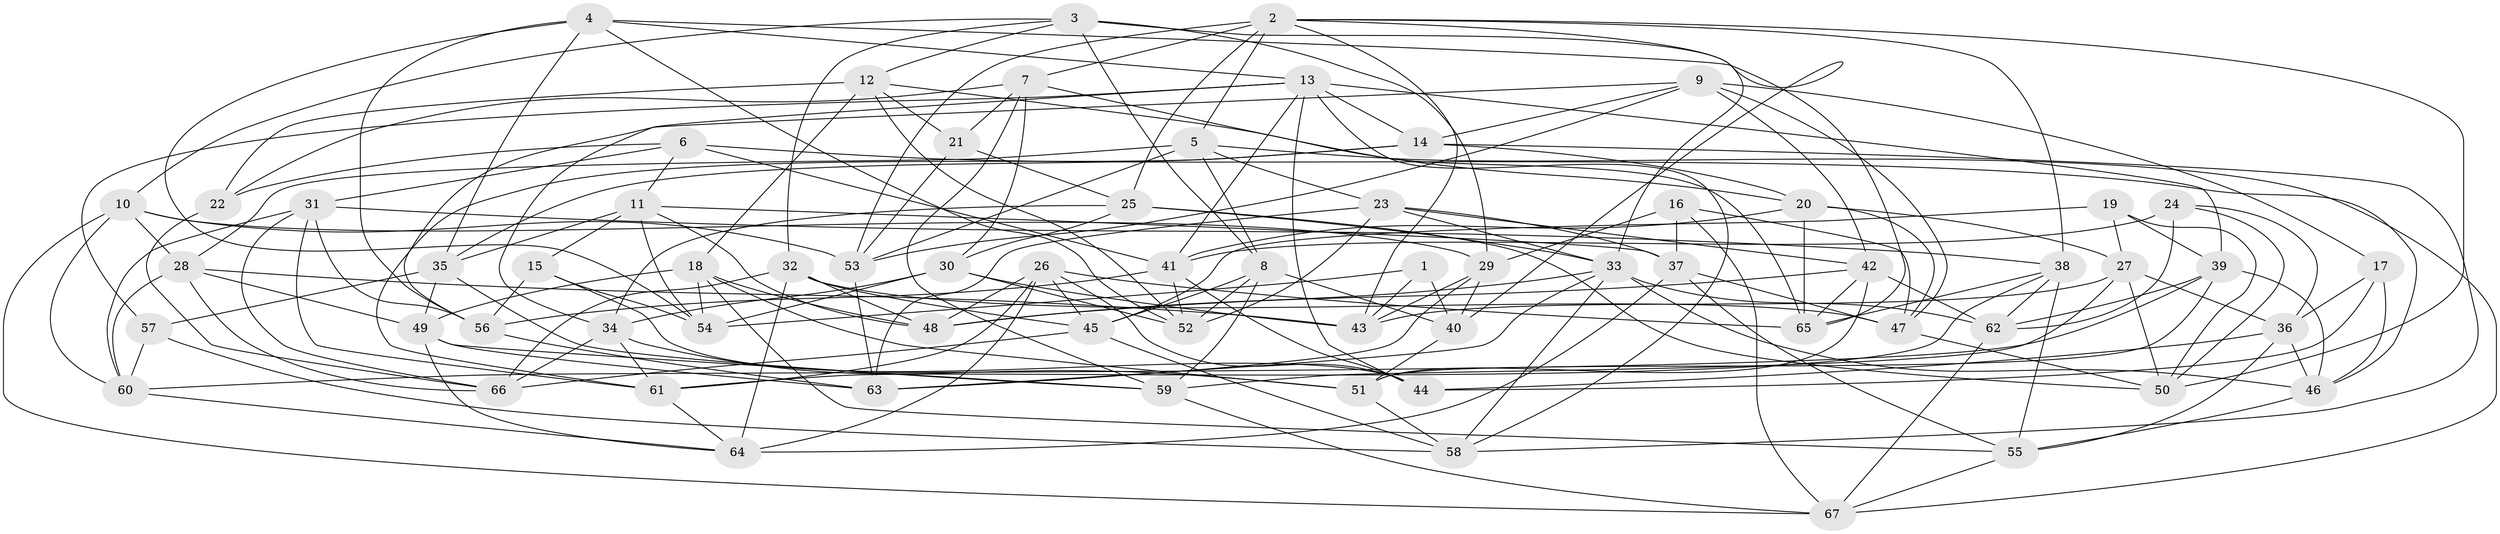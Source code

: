 // original degree distribution, {4: 1.0}
// Generated by graph-tools (version 1.1) at 2025/50/03/09/25 03:50:47]
// undirected, 67 vertices, 194 edges
graph export_dot {
graph [start="1"]
  node [color=gray90,style=filled];
  1;
  2;
  3;
  4;
  5;
  6;
  7;
  8;
  9;
  10;
  11;
  12;
  13;
  14;
  15;
  16;
  17;
  18;
  19;
  20;
  21;
  22;
  23;
  24;
  25;
  26;
  27;
  28;
  29;
  30;
  31;
  32;
  33;
  34;
  35;
  36;
  37;
  38;
  39;
  40;
  41;
  42;
  43;
  44;
  45;
  46;
  47;
  48;
  49;
  50;
  51;
  52;
  53;
  54;
  55;
  56;
  57;
  58;
  59;
  60;
  61;
  62;
  63;
  64;
  65;
  66;
  67;
  1 -- 40 [weight=2.0];
  1 -- 43 [weight=1.0];
  1 -- 54 [weight=1.0];
  2 -- 5 [weight=1.0];
  2 -- 7 [weight=1.0];
  2 -- 25 [weight=1.0];
  2 -- 38 [weight=1.0];
  2 -- 40 [weight=1.0];
  2 -- 43 [weight=1.0];
  2 -- 50 [weight=1.0];
  2 -- 53 [weight=1.0];
  3 -- 8 [weight=1.0];
  3 -- 10 [weight=1.0];
  3 -- 12 [weight=1.0];
  3 -- 29 [weight=1.0];
  3 -- 32 [weight=1.0];
  3 -- 33 [weight=1.0];
  4 -- 13 [weight=1.0];
  4 -- 35 [weight=1.0];
  4 -- 52 [weight=1.0];
  4 -- 54 [weight=1.0];
  4 -- 56 [weight=1.0];
  4 -- 65 [weight=1.0];
  5 -- 8 [weight=1.0];
  5 -- 23 [weight=1.0];
  5 -- 28 [weight=1.0];
  5 -- 53 [weight=1.0];
  5 -- 67 [weight=1.0];
  6 -- 11 [weight=1.0];
  6 -- 22 [weight=1.0];
  6 -- 31 [weight=1.0];
  6 -- 41 [weight=2.0];
  6 -- 46 [weight=1.0];
  7 -- 21 [weight=1.0];
  7 -- 22 [weight=1.0];
  7 -- 30 [weight=1.0];
  7 -- 59 [weight=1.0];
  7 -- 65 [weight=1.0];
  8 -- 40 [weight=1.0];
  8 -- 45 [weight=1.0];
  8 -- 52 [weight=1.0];
  8 -- 59 [weight=1.0];
  9 -- 14 [weight=1.0];
  9 -- 17 [weight=1.0];
  9 -- 42 [weight=1.0];
  9 -- 47 [weight=1.0];
  9 -- 53 [weight=1.0];
  9 -- 56 [weight=1.0];
  10 -- 28 [weight=1.0];
  10 -- 29 [weight=1.0];
  10 -- 53 [weight=1.0];
  10 -- 60 [weight=1.0];
  10 -- 67 [weight=1.0];
  11 -- 15 [weight=1.0];
  11 -- 35 [weight=1.0];
  11 -- 37 [weight=1.0];
  11 -- 48 [weight=1.0];
  11 -- 54 [weight=1.0];
  12 -- 18 [weight=1.0];
  12 -- 20 [weight=1.0];
  12 -- 21 [weight=1.0];
  12 -- 22 [weight=1.0];
  12 -- 52 [weight=1.0];
  13 -- 14 [weight=1.0];
  13 -- 34 [weight=1.0];
  13 -- 39 [weight=1.0];
  13 -- 41 [weight=1.0];
  13 -- 44 [weight=1.0];
  13 -- 57 [weight=1.0];
  13 -- 58 [weight=1.0];
  14 -- 20 [weight=1.0];
  14 -- 35 [weight=1.0];
  14 -- 58 [weight=1.0];
  14 -- 61 [weight=1.0];
  15 -- 44 [weight=1.0];
  15 -- 54 [weight=1.0];
  15 -- 56 [weight=1.0];
  16 -- 29 [weight=1.0];
  16 -- 37 [weight=1.0];
  16 -- 47 [weight=1.0];
  16 -- 67 [weight=1.0];
  17 -- 36 [weight=1.0];
  17 -- 44 [weight=1.0];
  17 -- 46 [weight=1.0];
  18 -- 48 [weight=1.0];
  18 -- 49 [weight=1.0];
  18 -- 51 [weight=1.0];
  18 -- 54 [weight=1.0];
  18 -- 55 [weight=1.0];
  19 -- 27 [weight=1.0];
  19 -- 39 [weight=1.0];
  19 -- 45 [weight=1.0];
  19 -- 50 [weight=1.0];
  20 -- 27 [weight=1.0];
  20 -- 41 [weight=1.0];
  20 -- 47 [weight=1.0];
  20 -- 65 [weight=1.0];
  21 -- 25 [weight=1.0];
  21 -- 53 [weight=1.0];
  22 -- 66 [weight=1.0];
  23 -- 33 [weight=1.0];
  23 -- 37 [weight=1.0];
  23 -- 42 [weight=1.0];
  23 -- 52 [weight=1.0];
  23 -- 63 [weight=1.0];
  24 -- 36 [weight=1.0];
  24 -- 41 [weight=1.0];
  24 -- 50 [weight=1.0];
  24 -- 62 [weight=1.0];
  25 -- 30 [weight=1.0];
  25 -- 33 [weight=1.0];
  25 -- 34 [weight=1.0];
  25 -- 50 [weight=1.0];
  26 -- 44 [weight=1.0];
  26 -- 45 [weight=1.0];
  26 -- 48 [weight=1.0];
  26 -- 61 [weight=1.0];
  26 -- 64 [weight=1.0];
  26 -- 65 [weight=1.0];
  27 -- 36 [weight=1.0];
  27 -- 43 [weight=1.0];
  27 -- 50 [weight=1.0];
  27 -- 59 [weight=1.0];
  28 -- 43 [weight=1.0];
  28 -- 49 [weight=1.0];
  28 -- 60 [weight=1.0];
  28 -- 66 [weight=1.0];
  29 -- 40 [weight=1.0];
  29 -- 43 [weight=1.0];
  29 -- 63 [weight=1.0];
  30 -- 34 [weight=1.0];
  30 -- 43 [weight=1.0];
  30 -- 52 [weight=1.0];
  30 -- 54 [weight=1.0];
  31 -- 38 [weight=1.0];
  31 -- 56 [weight=1.0];
  31 -- 60 [weight=1.0];
  31 -- 61 [weight=1.0];
  31 -- 66 [weight=1.0];
  32 -- 45 [weight=1.0];
  32 -- 47 [weight=1.0];
  32 -- 48 [weight=1.0];
  32 -- 64 [weight=1.0];
  32 -- 66 [weight=1.0];
  33 -- 46 [weight=1.0];
  33 -- 48 [weight=1.0];
  33 -- 58 [weight=1.0];
  33 -- 62 [weight=1.0];
  33 -- 63 [weight=1.0];
  34 -- 51 [weight=1.0];
  34 -- 61 [weight=1.0];
  34 -- 66 [weight=1.0];
  35 -- 49 [weight=1.0];
  35 -- 57 [weight=1.0];
  35 -- 59 [weight=1.0];
  36 -- 44 [weight=1.0];
  36 -- 46 [weight=1.0];
  36 -- 55 [weight=1.0];
  37 -- 47 [weight=1.0];
  37 -- 55 [weight=1.0];
  37 -- 64 [weight=1.0];
  38 -- 55 [weight=1.0];
  38 -- 61 [weight=1.0];
  38 -- 62 [weight=1.0];
  38 -- 65 [weight=1.0];
  39 -- 46 [weight=1.0];
  39 -- 51 [weight=1.0];
  39 -- 60 [weight=1.0];
  39 -- 62 [weight=1.0];
  40 -- 51 [weight=1.0];
  41 -- 44 [weight=1.0];
  41 -- 52 [weight=1.0];
  41 -- 56 [weight=1.0];
  42 -- 48 [weight=1.0];
  42 -- 51 [weight=1.0];
  42 -- 62 [weight=1.0];
  42 -- 65 [weight=1.0];
  45 -- 58 [weight=1.0];
  45 -- 66 [weight=1.0];
  46 -- 55 [weight=1.0];
  47 -- 50 [weight=1.0];
  49 -- 59 [weight=1.0];
  49 -- 63 [weight=1.0];
  49 -- 64 [weight=1.0];
  51 -- 58 [weight=1.0];
  53 -- 63 [weight=1.0];
  55 -- 67 [weight=1.0];
  56 -- 63 [weight=1.0];
  57 -- 58 [weight=1.0];
  57 -- 60 [weight=1.0];
  59 -- 67 [weight=1.0];
  60 -- 64 [weight=1.0];
  61 -- 64 [weight=1.0];
  62 -- 67 [weight=1.0];
}
